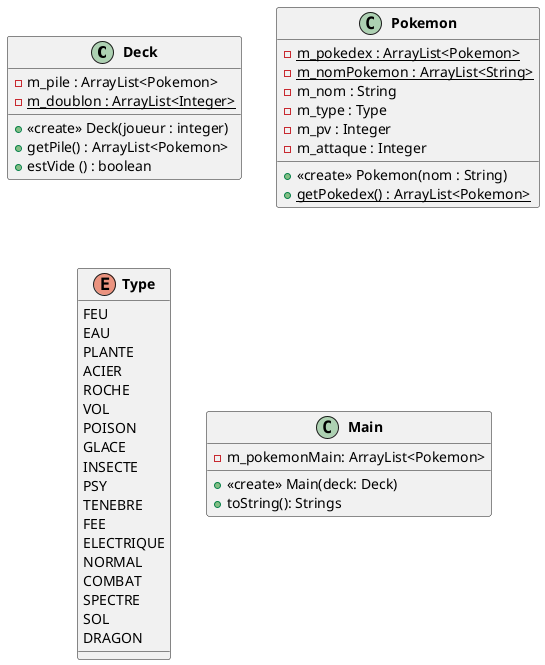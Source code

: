 @startuml
'https://plantuml.com/class-diagram
'skinparam classAttributeIconSize 0
skinparam classFontStyle Bold
'skinparam style strictuml

class Deck
{
    -m_pile : ArrayList<Pokemon>
    -{static} m_doublon : ArrayList<Integer>
    +<<create>> Deck(joueur : integer)
    +getPile() : ArrayList<Pokemon>
    +estVide () : boolean
}

class Pokemon
{
    -{static} m_pokedex : ArrayList<Pokemon>
    -{static} m_nomPokemon : ArrayList<String>
    -m_nom : String
    -m_type : Type
    -m_pv : Integer
    -m_attaque : Integer

    +<<create>> Pokemon(nom : String)
    + {static} getPokedex() : ArrayList<Pokemon>
}

enum Type {
    FEU
    EAU
    PLANTE
    ACIER
    ROCHE
    VOL
    POISON
    GLACE
    INSECTE
    PSY
    TENEBRE
    FEE
    ELECTRIQUE
    NORMAL
    COMBAT
    SPECTRE
    SOL
    DRAGON
}

class Main
{
    - m_pokemonMain: ArrayList<Pokemon>
    + <<create>> Main(deck: Deck)
    + toString(): Strings
}


@enduml